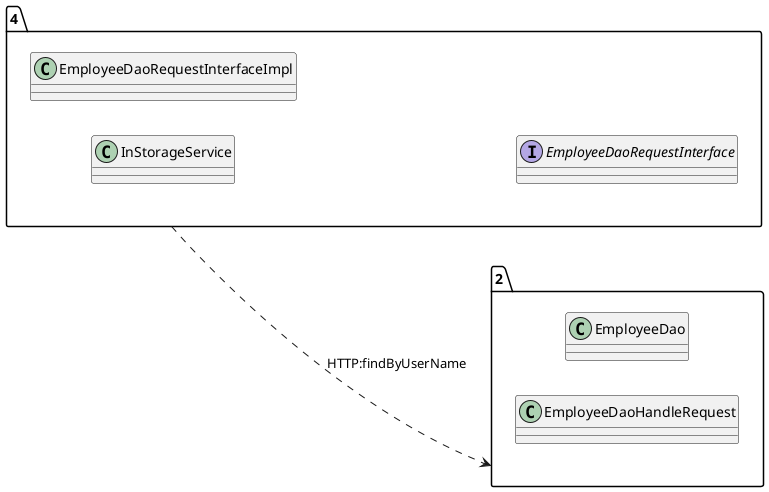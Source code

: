 @startuml 
allow_mixing
left to right direction
package "4"{
class InStorageService
class EmployeeDaoRequestInterfaceImpl
interface EmployeeDaoRequestInterface

}
package "2"{
class EmployeeDao
class EmployeeDaoHandleRequest

}
"4" ..> "2":HTTP:findByUserName
@enduml